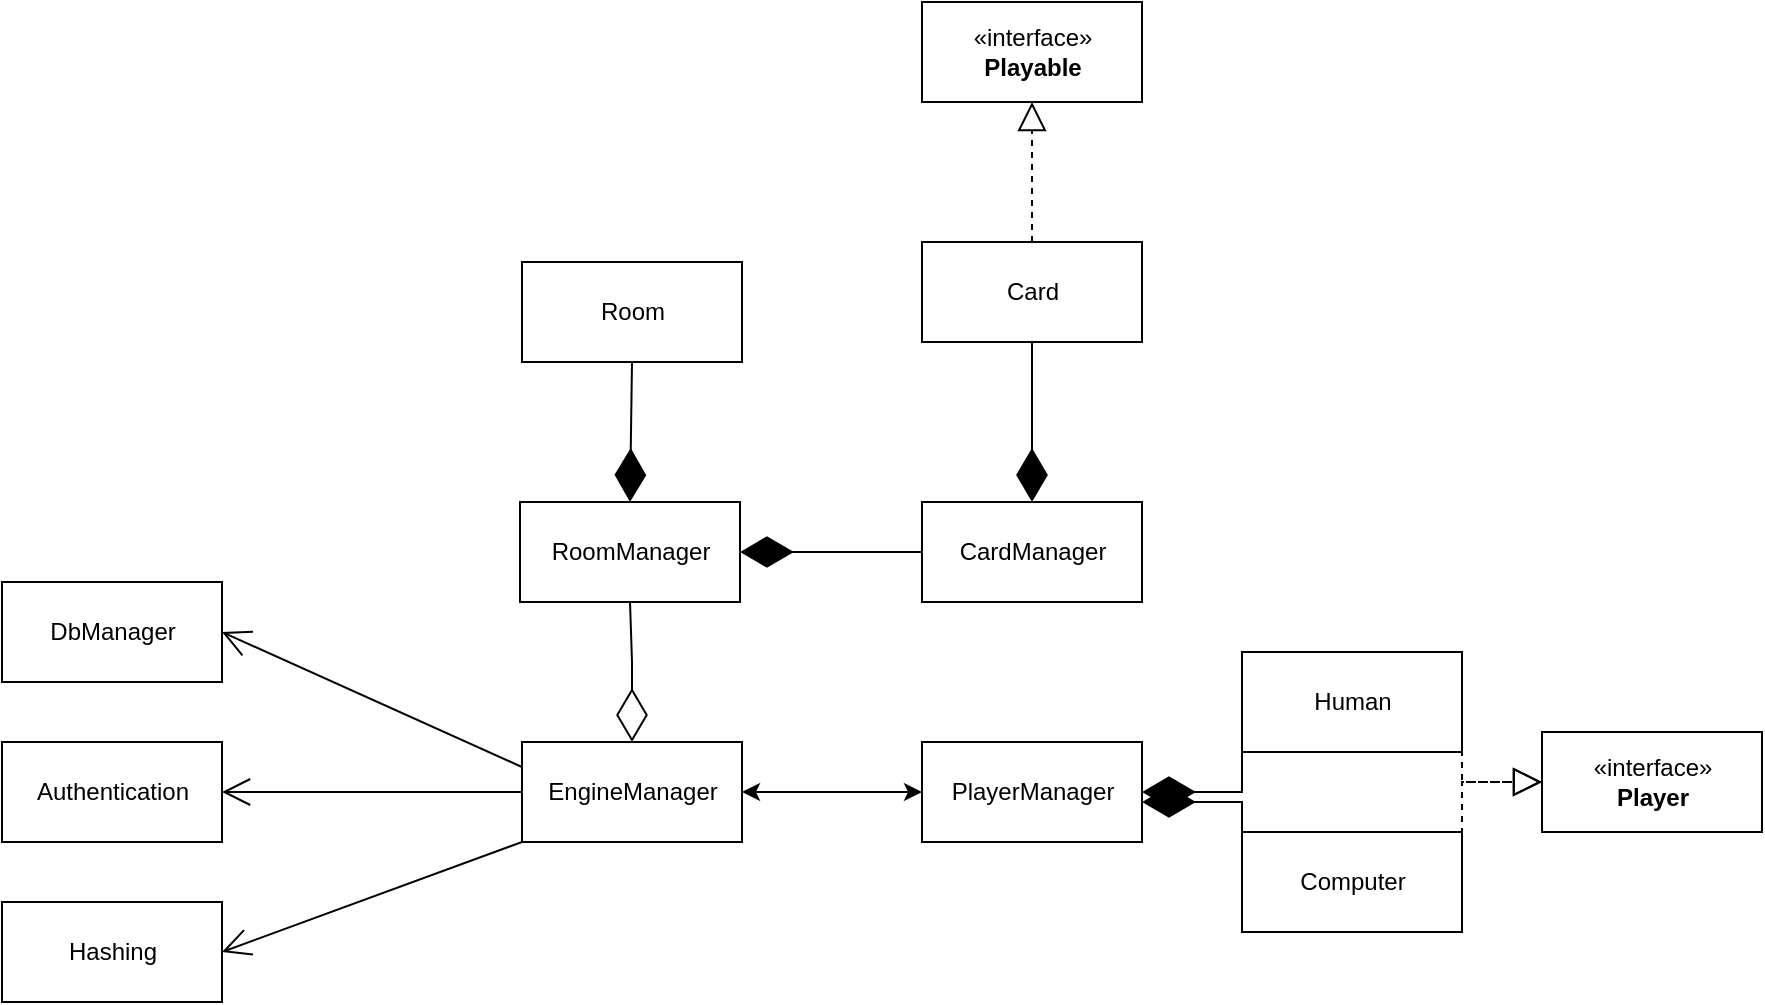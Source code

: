<mxfile version="18.0.1" type="device"><diagram id="C5RBs43oDa-KdzZeNtuy" name="Page-1"><mxGraphModel dx="1117" dy="721" grid="1" gridSize="10" guides="1" tooltips="1" connect="1" arrows="1" fold="1" page="1" pageScale="1" pageWidth="827" pageHeight="1169" math="0" shadow="0"><root><mxCell id="WIyWlLk6GJQsqaUBKTNV-0"/><mxCell id="WIyWlLk6GJQsqaUBKTNV-1" parent="WIyWlLk6GJQsqaUBKTNV-0"/><mxCell id="D5TNNKvxLqJRYsQFAPFb-0" value="«interface»&lt;br&gt;&lt;b&gt;Playable&lt;/b&gt;" style="html=1;" parent="WIyWlLk6GJQsqaUBKTNV-1" vertex="1"><mxGeometry x="560" y="30" width="110" height="50" as="geometry"/></mxCell><mxCell id="D5TNNKvxLqJRYsQFAPFb-1" value="Card" style="html=1;" parent="WIyWlLk6GJQsqaUBKTNV-1" vertex="1"><mxGeometry x="560" y="150" width="110" height="50" as="geometry"/></mxCell><mxCell id="D5TNNKvxLqJRYsQFAPFb-2" value="Room" style="html=1;" parent="WIyWlLk6GJQsqaUBKTNV-1" vertex="1"><mxGeometry x="360" y="160" width="110" height="50" as="geometry"/></mxCell><mxCell id="D5TNNKvxLqJRYsQFAPFb-3" value="Hashing" style="html=1;" parent="WIyWlLk6GJQsqaUBKTNV-1" vertex="1"><mxGeometry x="100" y="480" width="110" height="50" as="geometry"/></mxCell><mxCell id="D5TNNKvxLqJRYsQFAPFb-4" value="" style="endArrow=block;dashed=1;endFill=0;endSize=12;html=1;rounded=0;exitX=0.5;exitY=0;exitDx=0;exitDy=0;entryX=0.5;entryY=1;entryDx=0;entryDy=0;" parent="WIyWlLk6GJQsqaUBKTNV-1" source="D5TNNKvxLqJRYsQFAPFb-1" target="D5TNNKvxLqJRYsQFAPFb-0" edge="1"><mxGeometry width="160" relative="1" as="geometry"><mxPoint x="740" y="120" as="sourcePoint"/><mxPoint x="900" y="120" as="targetPoint"/></mxGeometry></mxCell><mxCell id="D5TNNKvxLqJRYsQFAPFb-5" value="RoomManager" style="html=1;" parent="WIyWlLk6GJQsqaUBKTNV-1" vertex="1"><mxGeometry x="359" y="280" width="110" height="50" as="geometry"/></mxCell><mxCell id="D5TNNKvxLqJRYsQFAPFb-6" value="Human" style="html=1;" parent="WIyWlLk6GJQsqaUBKTNV-1" vertex="1"><mxGeometry x="720" y="355" width="110" height="50" as="geometry"/></mxCell><mxCell id="D5TNNKvxLqJRYsQFAPFb-7" value="" style="endArrow=diamondThin;endFill=1;endSize=24;html=1;rounded=0;entryX=0.5;entryY=0;entryDx=0;entryDy=0;exitX=0.5;exitY=1;exitDx=0;exitDy=0;" parent="WIyWlLk6GJQsqaUBKTNV-1" source="D5TNNKvxLqJRYsQFAPFb-2" target="D5TNNKvxLqJRYsQFAPFb-5" edge="1"><mxGeometry width="160" relative="1" as="geometry"><mxPoint x="239" y="390" as="sourcePoint"/><mxPoint x="399" y="390" as="targetPoint"/></mxGeometry></mxCell><mxCell id="D5TNNKvxLqJRYsQFAPFb-8" value="Authentication" style="html=1;" parent="WIyWlLk6GJQsqaUBKTNV-1" vertex="1"><mxGeometry x="100" y="400" width="110" height="50" as="geometry"/></mxCell><mxCell id="D5TNNKvxLqJRYsQFAPFb-9" value="CardManager" style="html=1;" parent="WIyWlLk6GJQsqaUBKTNV-1" vertex="1"><mxGeometry x="560" y="280" width="110" height="50" as="geometry"/></mxCell><mxCell id="D5TNNKvxLqJRYsQFAPFb-10" value="" style="endArrow=diamondThin;endFill=1;endSize=24;html=1;rounded=0;entryX=0.5;entryY=0;entryDx=0;entryDy=0;exitX=0.5;exitY=1;exitDx=0;exitDy=0;" parent="WIyWlLk6GJQsqaUBKTNV-1" source="D5TNNKvxLqJRYsQFAPFb-1" target="D5TNNKvxLqJRYsQFAPFb-9" edge="1"><mxGeometry width="160" relative="1" as="geometry"><mxPoint x="560" y="430" as="sourcePoint"/><mxPoint x="720" y="430" as="targetPoint"/></mxGeometry></mxCell><mxCell id="D5TNNKvxLqJRYsQFAPFb-11" value="DbManager" style="html=1;" parent="WIyWlLk6GJQsqaUBKTNV-1" vertex="1"><mxGeometry x="100" y="320" width="110" height="50" as="geometry"/></mxCell><mxCell id="D5TNNKvxLqJRYsQFAPFb-12" value="EngineManager" style="html=1;" parent="WIyWlLk6GJQsqaUBKTNV-1" vertex="1"><mxGeometry x="360" y="400" width="110" height="50" as="geometry"/></mxCell><mxCell id="D5TNNKvxLqJRYsQFAPFb-13" value="" style="endArrow=diamondThin;endFill=0;endSize=24;html=1;rounded=0;entryX=0.5;entryY=0;entryDx=0;entryDy=0;exitX=0.5;exitY=1;exitDx=0;exitDy=0;" parent="WIyWlLk6GJQsqaUBKTNV-1" source="D5TNNKvxLqJRYsQFAPFb-5" target="D5TNNKvxLqJRYsQFAPFb-12" edge="1"><mxGeometry width="160" relative="1" as="geometry"><mxPoint x="640" y="440" as="sourcePoint"/><mxPoint x="800" y="440" as="targetPoint"/><Array as="points"><mxPoint x="415" y="360"/></Array></mxGeometry></mxCell><mxCell id="D5TNNKvxLqJRYsQFAPFb-16" value="" style="endArrow=diamondThin;endFill=1;endSize=24;html=1;rounded=0;entryX=1;entryY=0.5;entryDx=0;entryDy=0;exitX=0;exitY=0.5;exitDx=0;exitDy=0;" parent="WIyWlLk6GJQsqaUBKTNV-1" source="D5TNNKvxLqJRYsQFAPFb-9" target="D5TNNKvxLqJRYsQFAPFb-5" edge="1"><mxGeometry width="160" relative="1" as="geometry"><mxPoint x="450" y="330" as="sourcePoint"/><mxPoint x="610" y="330" as="targetPoint"/></mxGeometry></mxCell><mxCell id="D5TNNKvxLqJRYsQFAPFb-18" value="" style="endArrow=open;endFill=1;endSize=12;html=1;rounded=0;exitX=0;exitY=0.25;exitDx=0;exitDy=0;entryX=1;entryY=0.5;entryDx=0;entryDy=0;" parent="WIyWlLk6GJQsqaUBKTNV-1" source="D5TNNKvxLqJRYsQFAPFb-12" target="D5TNNKvxLqJRYsQFAPFb-11" edge="1"><mxGeometry width="160" relative="1" as="geometry"><mxPoint x="450" y="430" as="sourcePoint"/><mxPoint x="610" y="430" as="targetPoint"/></mxGeometry></mxCell><mxCell id="D5TNNKvxLqJRYsQFAPFb-19" value="" style="endArrow=open;endFill=1;endSize=12;html=1;rounded=0;exitX=0;exitY=0.5;exitDx=0;exitDy=0;entryX=1;entryY=0.5;entryDx=0;entryDy=0;" parent="WIyWlLk6GJQsqaUBKTNV-1" source="D5TNNKvxLqJRYsQFAPFb-12" target="D5TNNKvxLqJRYsQFAPFb-8" edge="1"><mxGeometry width="160" relative="1" as="geometry"><mxPoint x="450" y="430" as="sourcePoint"/><mxPoint x="610" y="430" as="targetPoint"/></mxGeometry></mxCell><mxCell id="D5TNNKvxLqJRYsQFAPFb-20" value="" style="endArrow=open;endFill=1;endSize=12;html=1;rounded=0;exitX=0;exitY=1;exitDx=0;exitDy=0;entryX=1;entryY=0.5;entryDx=0;entryDy=0;" parent="WIyWlLk6GJQsqaUBKTNV-1" source="D5TNNKvxLqJRYsQFAPFb-12" target="D5TNNKvxLqJRYsQFAPFb-3" edge="1"><mxGeometry width="160" relative="1" as="geometry"><mxPoint x="450" y="430" as="sourcePoint"/><mxPoint x="610" y="430" as="targetPoint"/></mxGeometry></mxCell><mxCell id="8LN-UEcKkXKZLE2gMQbx-0" value="«interface»&lt;br&gt;&lt;b&gt;Player&lt;/b&gt;" style="html=1;" vertex="1" parent="WIyWlLk6GJQsqaUBKTNV-1"><mxGeometry x="870" y="395" width="110" height="50" as="geometry"/></mxCell><mxCell id="8LN-UEcKkXKZLE2gMQbx-2" value="Computer" style="html=1;" vertex="1" parent="WIyWlLk6GJQsqaUBKTNV-1"><mxGeometry x="720" y="445" width="110" height="50" as="geometry"/></mxCell><mxCell id="8LN-UEcKkXKZLE2gMQbx-6" value="" style="endArrow=block;dashed=1;endFill=0;endSize=12;html=1;rounded=0;fontFamily=Helvetica;fontSize=12;fontColor=default;exitX=1;exitY=0.5;exitDx=0;exitDy=0;entryX=0;entryY=0.5;entryDx=0;entryDy=0;" edge="1" parent="WIyWlLk6GJQsqaUBKTNV-1" source="D5TNNKvxLqJRYsQFAPFb-6" target="8LN-UEcKkXKZLE2gMQbx-0"><mxGeometry width="160" relative="1" as="geometry"><mxPoint x="500" y="585" as="sourcePoint"/><mxPoint x="660" y="585" as="targetPoint"/><Array as="points"><mxPoint x="830" y="420"/></Array></mxGeometry></mxCell><mxCell id="8LN-UEcKkXKZLE2gMQbx-7" value="" style="endArrow=block;dashed=1;endFill=0;endSize=12;html=1;rounded=0;fontFamily=Helvetica;fontSize=12;fontColor=default;exitX=1;exitY=0.5;exitDx=0;exitDy=0;entryX=0;entryY=0.5;entryDx=0;entryDy=0;" edge="1" parent="WIyWlLk6GJQsqaUBKTNV-1" source="8LN-UEcKkXKZLE2gMQbx-2" target="8LN-UEcKkXKZLE2gMQbx-0"><mxGeometry width="160" relative="1" as="geometry"><mxPoint x="785" y="472.5" as="sourcePoint"/><mxPoint x="850" y="527.5" as="targetPoint"/><Array as="points"><mxPoint x="830" y="420"/></Array></mxGeometry></mxCell><mxCell id="8LN-UEcKkXKZLE2gMQbx-9" style="edgeStyle=orthogonalEdgeStyle;rounded=0;orthogonalLoop=1;jettySize=auto;html=1;exitX=0;exitY=0.5;exitDx=0;exitDy=0;entryX=1;entryY=0.5;entryDx=0;entryDy=0;fontFamily=Helvetica;fontSize=12;fontColor=default;endArrow=classic;endFill=1;startArrow=classic;startFill=1;" edge="1" parent="WIyWlLk6GJQsqaUBKTNV-1" source="8LN-UEcKkXKZLE2gMQbx-8" target="D5TNNKvxLqJRYsQFAPFb-12"><mxGeometry relative="1" as="geometry"/></mxCell><mxCell id="8LN-UEcKkXKZLE2gMQbx-8" value="PlayerManager" style="html=1;" vertex="1" parent="WIyWlLk6GJQsqaUBKTNV-1"><mxGeometry x="560" y="400" width="110" height="50" as="geometry"/></mxCell><mxCell id="8LN-UEcKkXKZLE2gMQbx-10" value="" style="endArrow=diamondThin;endFill=1;endSize=24;html=1;rounded=0;fontFamily=Helvetica;fontSize=12;fontColor=default;entryX=1;entryY=0.5;entryDx=0;entryDy=0;exitX=0;exitY=0.5;exitDx=0;exitDy=0;" edge="1" parent="WIyWlLk6GJQsqaUBKTNV-1" source="D5TNNKvxLqJRYsQFAPFb-6" target="8LN-UEcKkXKZLE2gMQbx-8"><mxGeometry width="160" relative="1" as="geometry"><mxPoint x="580" y="560" as="sourcePoint"/><mxPoint x="740" y="560" as="targetPoint"/><Array as="points"><mxPoint x="720" y="425"/></Array></mxGeometry></mxCell><mxCell id="8LN-UEcKkXKZLE2gMQbx-11" value="" style="endArrow=diamondThin;endFill=1;endSize=24;html=1;rounded=0;fontFamily=Helvetica;fontSize=12;fontColor=default;exitX=0;exitY=0.5;exitDx=0;exitDy=0;" edge="1" parent="WIyWlLk6GJQsqaUBKTNV-1" source="8LN-UEcKkXKZLE2gMQbx-2"><mxGeometry width="160" relative="1" as="geometry"><mxPoint x="730" y="390" as="sourcePoint"/><mxPoint x="670" y="430" as="targetPoint"/><Array as="points"><mxPoint x="720" y="430"/></Array></mxGeometry></mxCell></root></mxGraphModel></diagram></mxfile>